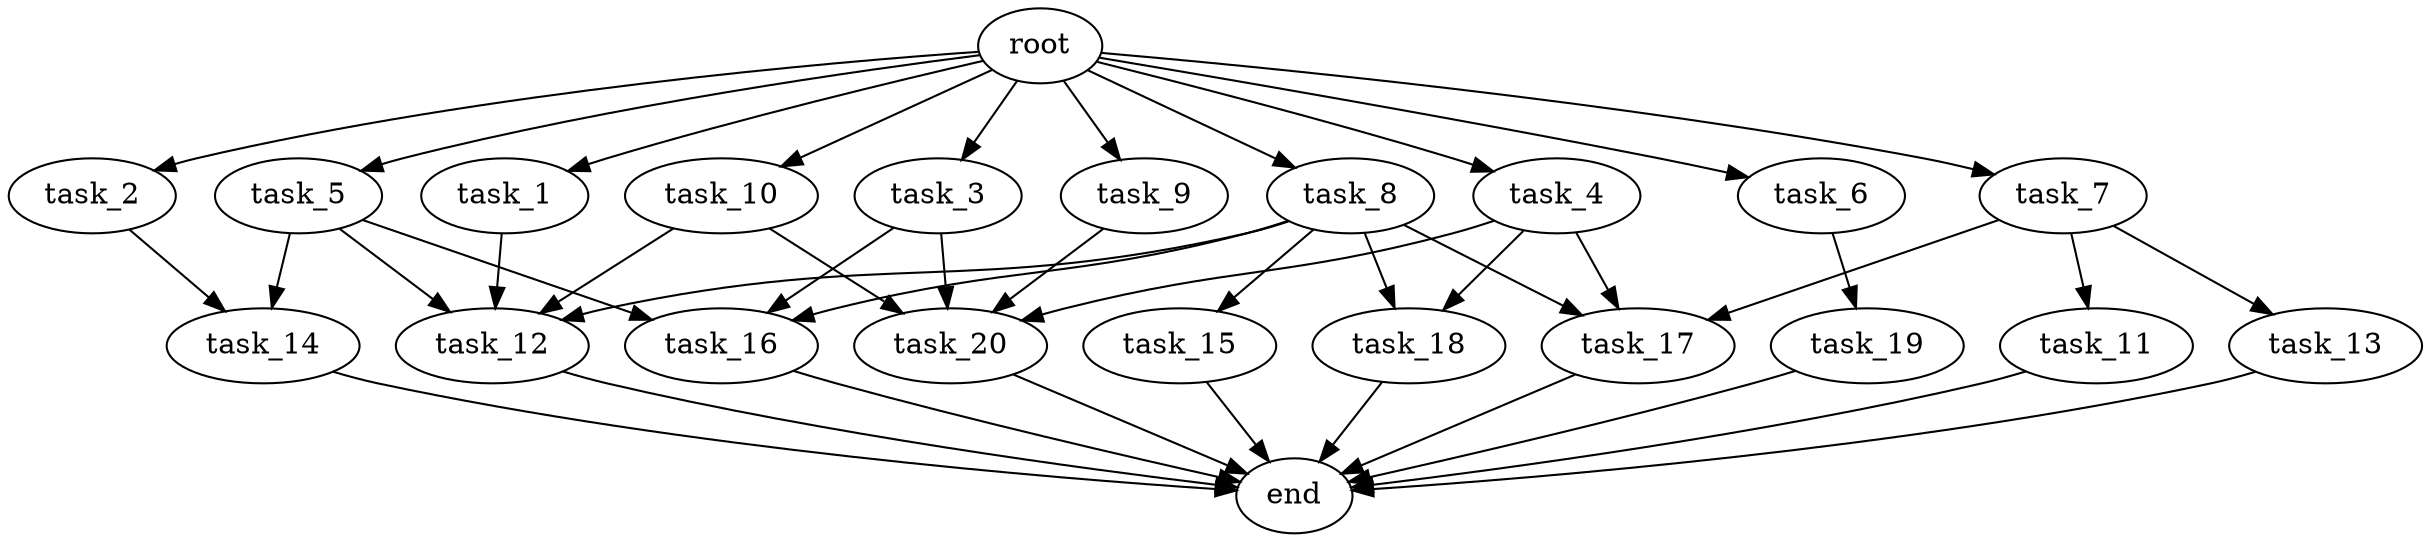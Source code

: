 digraph G {
  root [size="0.000000e+00"];
  task_1 [size="8.735054e+09"];
  task_2 [size="2.021588e+09"];
  task_3 [size="4.854218e+09"];
  task_4 [size="9.884371e+08"];
  task_5 [size="5.710551e+09"];
  task_6 [size="8.363159e+09"];
  task_7 [size="6.579555e+09"];
  task_8 [size="5.258688e+09"];
  task_9 [size="7.013439e+09"];
  task_10 [size="2.560129e+09"];
  task_11 [size="3.664174e+09"];
  task_12 [size="6.059930e+09"];
  task_13 [size="7.096687e+08"];
  task_14 [size="9.302180e+09"];
  task_15 [size="2.088172e+09"];
  task_16 [size="4.914564e+09"];
  task_17 [size="8.897783e+09"];
  task_18 [size="8.004881e+08"];
  task_19 [size="8.010398e+09"];
  task_20 [size="6.079412e+08"];
  end [size="0.000000e+00"];

  root -> task_1 [size="1.000000e-12"];
  root -> task_2 [size="1.000000e-12"];
  root -> task_3 [size="1.000000e-12"];
  root -> task_4 [size="1.000000e-12"];
  root -> task_5 [size="1.000000e-12"];
  root -> task_6 [size="1.000000e-12"];
  root -> task_7 [size="1.000000e-12"];
  root -> task_8 [size="1.000000e-12"];
  root -> task_9 [size="1.000000e-12"];
  root -> task_10 [size="1.000000e-12"];
  task_1 -> task_12 [size="1.514983e+08"];
  task_2 -> task_14 [size="4.651090e+08"];
  task_3 -> task_16 [size="1.638188e+08"];
  task_3 -> task_20 [size="1.519853e+07"];
  task_4 -> task_17 [size="2.965928e+08"];
  task_4 -> task_18 [size="4.002440e+07"];
  task_4 -> task_20 [size="1.519853e+07"];
  task_5 -> task_12 [size="1.514983e+08"];
  task_5 -> task_14 [size="4.651090e+08"];
  task_5 -> task_16 [size="1.638188e+08"];
  task_6 -> task_19 [size="8.010398e+08"];
  task_7 -> task_11 [size="3.664174e+08"];
  task_7 -> task_13 [size="7.096687e+07"];
  task_7 -> task_17 [size="2.965928e+08"];
  task_8 -> task_12 [size="1.514983e+08"];
  task_8 -> task_15 [size="2.088172e+08"];
  task_8 -> task_16 [size="1.638188e+08"];
  task_8 -> task_17 [size="2.965928e+08"];
  task_8 -> task_18 [size="4.002440e+07"];
  task_9 -> task_20 [size="1.519853e+07"];
  task_10 -> task_12 [size="1.514983e+08"];
  task_10 -> task_20 [size="1.519853e+07"];
  task_11 -> end [size="1.000000e-12"];
  task_12 -> end [size="1.000000e-12"];
  task_13 -> end [size="1.000000e-12"];
  task_14 -> end [size="1.000000e-12"];
  task_15 -> end [size="1.000000e-12"];
  task_16 -> end [size="1.000000e-12"];
  task_17 -> end [size="1.000000e-12"];
  task_18 -> end [size="1.000000e-12"];
  task_19 -> end [size="1.000000e-12"];
  task_20 -> end [size="1.000000e-12"];
}
